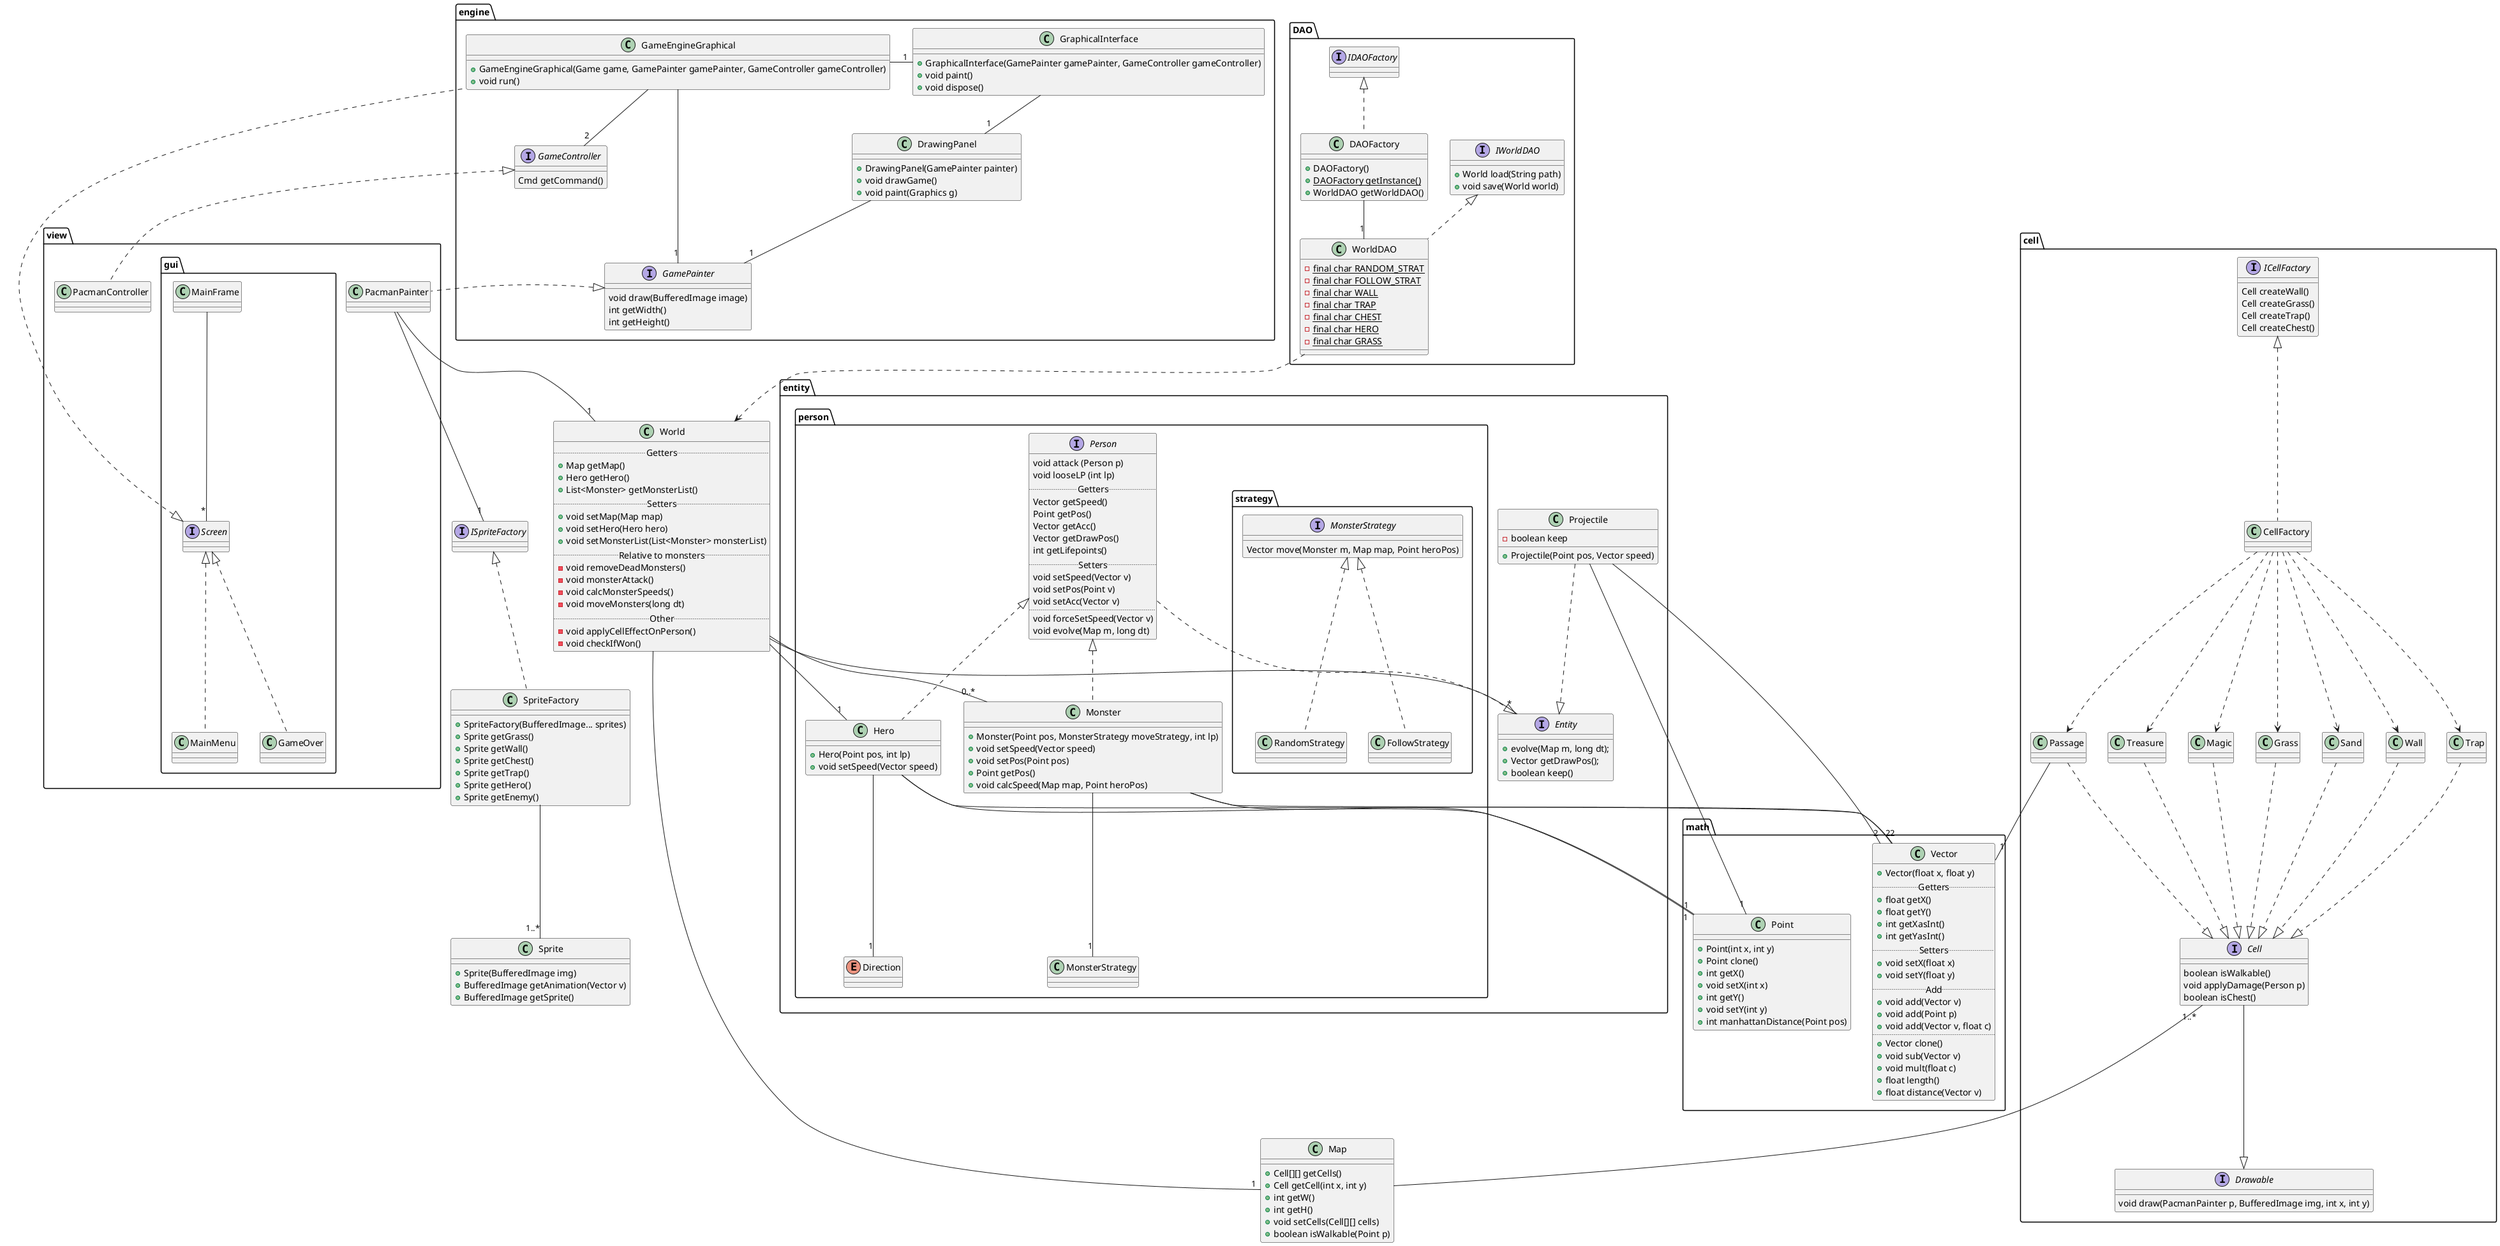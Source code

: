 @startuml

package math {
	class Vector {
		+Vector(float x, float y)
		.. Getters ..
		+float getX()
		+float getY()
		+int getXasInt()
		+int getYasInt()
		.. Setters ..
		+void setX(float x)
		+void setY(float y)
		.. Add ..
		+void add(Vector v)
		+void add(Point p)
		+void add(Vector v, float c)
		..
		+Vector clone()
		+void sub(Vector v)
		+void mult(float c)
		+float length()
		+float distance(Vector v)
	}
	class Point {
		+Point(int x, int y)
		+Point clone()
		+int getX()
		+void setX(int x)
		+int getY()
		+void setY(int y)
		+int manhattanDistance(Point pos)
	}
}

package entity{

    interface Entity{
        +evolve(Map m, long dt);
        +Vector getDrawPos();
        +boolean keep()
    }

    class Projectile{
        -boolean keep
        +Projectile(Point pos, Vector speed)
    }

    Projectile ..|> Entity

    package person {
        interface Person {
            void attack (Person p)
        void looseLP (int lp)
            .. Getters ..
        Vector getSpeed()
            Point getPos()
            Vector getAcc()
            Vector getDrawPos()
            int getLifepoints()
            .. Setters ..
        void setSpeed(Vector v)
            void setPos(Point v)
        void setAcc(Vector v)
            ..
        void forceSetSpeed(Vector v)
        void evolve(Map m, long dt)
        }

        class Hero {
            +Hero(Point pos, int lp)
            +void setSpeed(Vector speed)
        }

        class Monster {
            +Monster(Point pos, MonsterStrategy moveStrategy, int lp)
            +void setSpeed(Vector speed)
            +void setPos(Point pos)
            +Point getPos()
            +void calcSpeed(Map map, Point heroPos)
        }

        Enum Direction

        Hero .up.|> Person
        Monster .up.|> Person

        Hero -- "2" Vector
        Hero -- "1" Point
        Hero -- "1" Direction

        Monster --   "2" Vector
        Monster --   "1" Point

        Monster -- "1" MonsterStrategy

        package strategy {
            interface MonsterStrategy {
                Vector move(Monster m, Map map, Point heroPos)
            }

            class RandomStrategy
            RandomStrategy .up.|> MonsterStrategy
            FollowStrategy .up.|> MonsterStrategy
        }


    }

    Projectile -- "1" Point
    Projectile -- "2" Vector

    Person ..|> Entity

}


class World {
	.. Getters ..
	+Map getMap()
	+Hero getHero()
	+List<Monster> getMonsterList()
	.. Setters ..
	+void setMap(Map map)
	+void setHero(Hero hero)
	+void setMonsterList(List<Monster> monsterList)
	.. Relative to monsters ..
	-void removeDeadMonsters()
	-void monsterAttack()
	-void calcMonsterSpeeds()
	-void moveMonsters(long dt)
	.. Other ..
	-void applyCellEffectOnPerson()
	-void checkIfWon()
}

World -- "1" Hero
World -- "0..*" Monster
World -- "1" Map
World -- "*" Entity

package cell{
	interface Cell {
		 boolean isWalkable()
		 void applyDamage(Person p)
		 boolean isChest()
	}

	interface Drawable {
		void draw(PacmanPainter p, BufferedImage img, int x, int y)
	}

	class Wall
	class Trap
	class Treasure
	class Magic
	class Passage
	class Grass
	class Sand

	Wall .down.|> Cell
	Trap .down.|> Cell
	Treasure .down.|> Cell
	Magic .down.|> Cell
	Passage .down.|> Cell
	Grass .down.|> Cell
	Sand .down.|> Cell
	Cell --|> Drawable

	Passage -- "1" Vector


	interface ICellFactory {
		Cell createWall()
		Cell createGrass()
		Cell createTrap()
		Cell createChest()
	}

	class CellFactory {
	}

	CellFactory .up.|> ICellFactory
	CellFactory .down.> Passage
	CellFactory .down.> Magic
	CellFactory .down.> Grass
	CellFactory .down.> Wall
	CellFactory .down.> Trap
	CellFactory .down.> Treasure
	CellFactory .down.> Sand
}

class Map {
	+Cell[][] getCells()
	+Cell getCell(int x, int y)
	+int getW()
	+int getH()
	+void setCells(Cell[][] cells)
	+boolean isWalkable(Point p)
}
Cell "1..*" -down- Map

package DAO {



	interface IDAOFactory
	class DAOFactory {
		+DAOFactory()
		+{static} DAOFactory getInstance()
		+WorldDAO getWorldDAO()
	}
	DAOFactory .up.|> IDAOFactory
	DAOFactory -- "1" WorldDAO


	interface IWorldDAO {
		+World load(String path)
		+void save(World world)
	}

	class WorldDAO {
		-{static} final char RANDOM_STRAT
    -{static} final char FOLLOW_STRAT
    -{static} final char WALL
    -{static} final char TRAP
    -{static} final char CHEST
    -{static} final char HERO
    -{static} final char GRASS
	}
	WorldDAO .up.|> IWorldDAO
	WorldDAO ..> World
}


class Sprite {
	+Sprite(BufferedImage img)
	+BufferedImage getAnimation(Vector v)
	+BufferedImage getSprite()
}
interface ISpriteFactory
class SpriteFactory {
	+SpriteFactory(BufferedImage... sprites)
	+Sprite getGrass()
  +Sprite getWall()
  +Sprite getChest()
  +Sprite getTrap()
 	+Sprite getHero()
 	+Sprite getEnemy()
}

SpriteFactory .up.|> ISpriteFactory
SpriteFactory -- "1..*" Sprite


package engine {
	interface GamePainter {
		void draw(BufferedImage image)
		int getWidth()
		int getHeight()
	}

	class GameEngineGraphical {
		+GameEngineGraphical(Game game, GamePainter gamePainter, GameController gameController)
		+void run()
	}

	GameEngineGraphical -- "1" GamePainter

	class GraphicalInterface {
		+GraphicalInterface(GamePainter gamePainter, GameController gameController)
		+void paint()
		+void dispose()
	}

	class DrawingPanel {
		+DrawingPanel(GamePainter painter)
		+void drawGame()
		+void paint(Graphics g)
	}

	GameEngineGraphical -right- "1" GraphicalInterface
	GraphicalInterface -- "1" DrawingPanel
	DrawingPanel -- "1" GamePainter

	interface GameController {
		Cmd getCommand()
	}

	GameEngineGraphical -- "2" GameController
}

package view {
	class PacmanPainter
	PacmanPainter -- "1" World
	PacmanPainter .up.|> GamePainter
	PacmanPainter -- "1" ISpriteFactory

	class PacmanController
	PacmanController .up.|> GameController

	package gui {
		interface Screen
		class MainFrame

		MainFrame -- "*" Screen
		GameEngineGraphical .up.|> Screen

		class MainMenu
		MainMenu .up.|> Screen

		class GameOver
		GameOver .up.|> Screen
	}
}

@enduml
